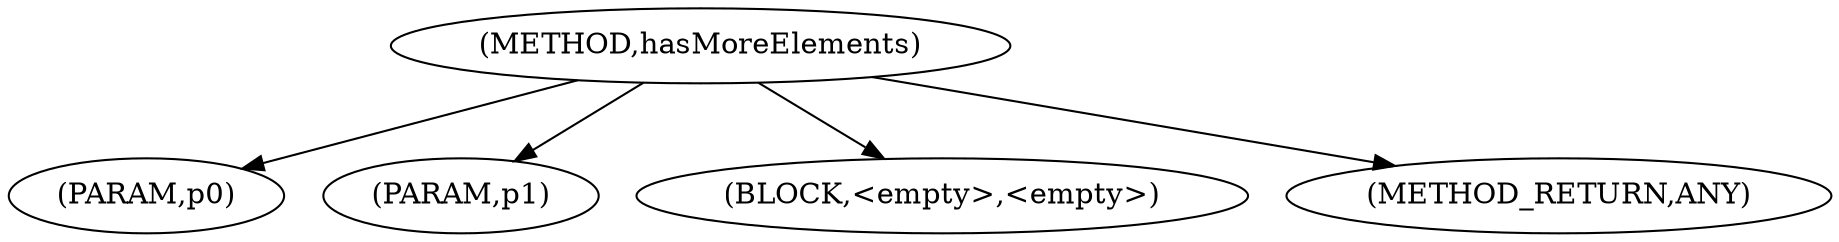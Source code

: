 digraph "hasMoreElements" {  
"1938" [label = <(METHOD,hasMoreElements)> ]
"1939" [label = <(PARAM,p0)> ]
"1940" [label = <(PARAM,p1)> ]
"1941" [label = <(BLOCK,&lt;empty&gt;,&lt;empty&gt;)> ]
"1942" [label = <(METHOD_RETURN,ANY)> ]
  "1938" -> "1939" 
  "1938" -> "1940" 
  "1938" -> "1941" 
  "1938" -> "1942" 
}
